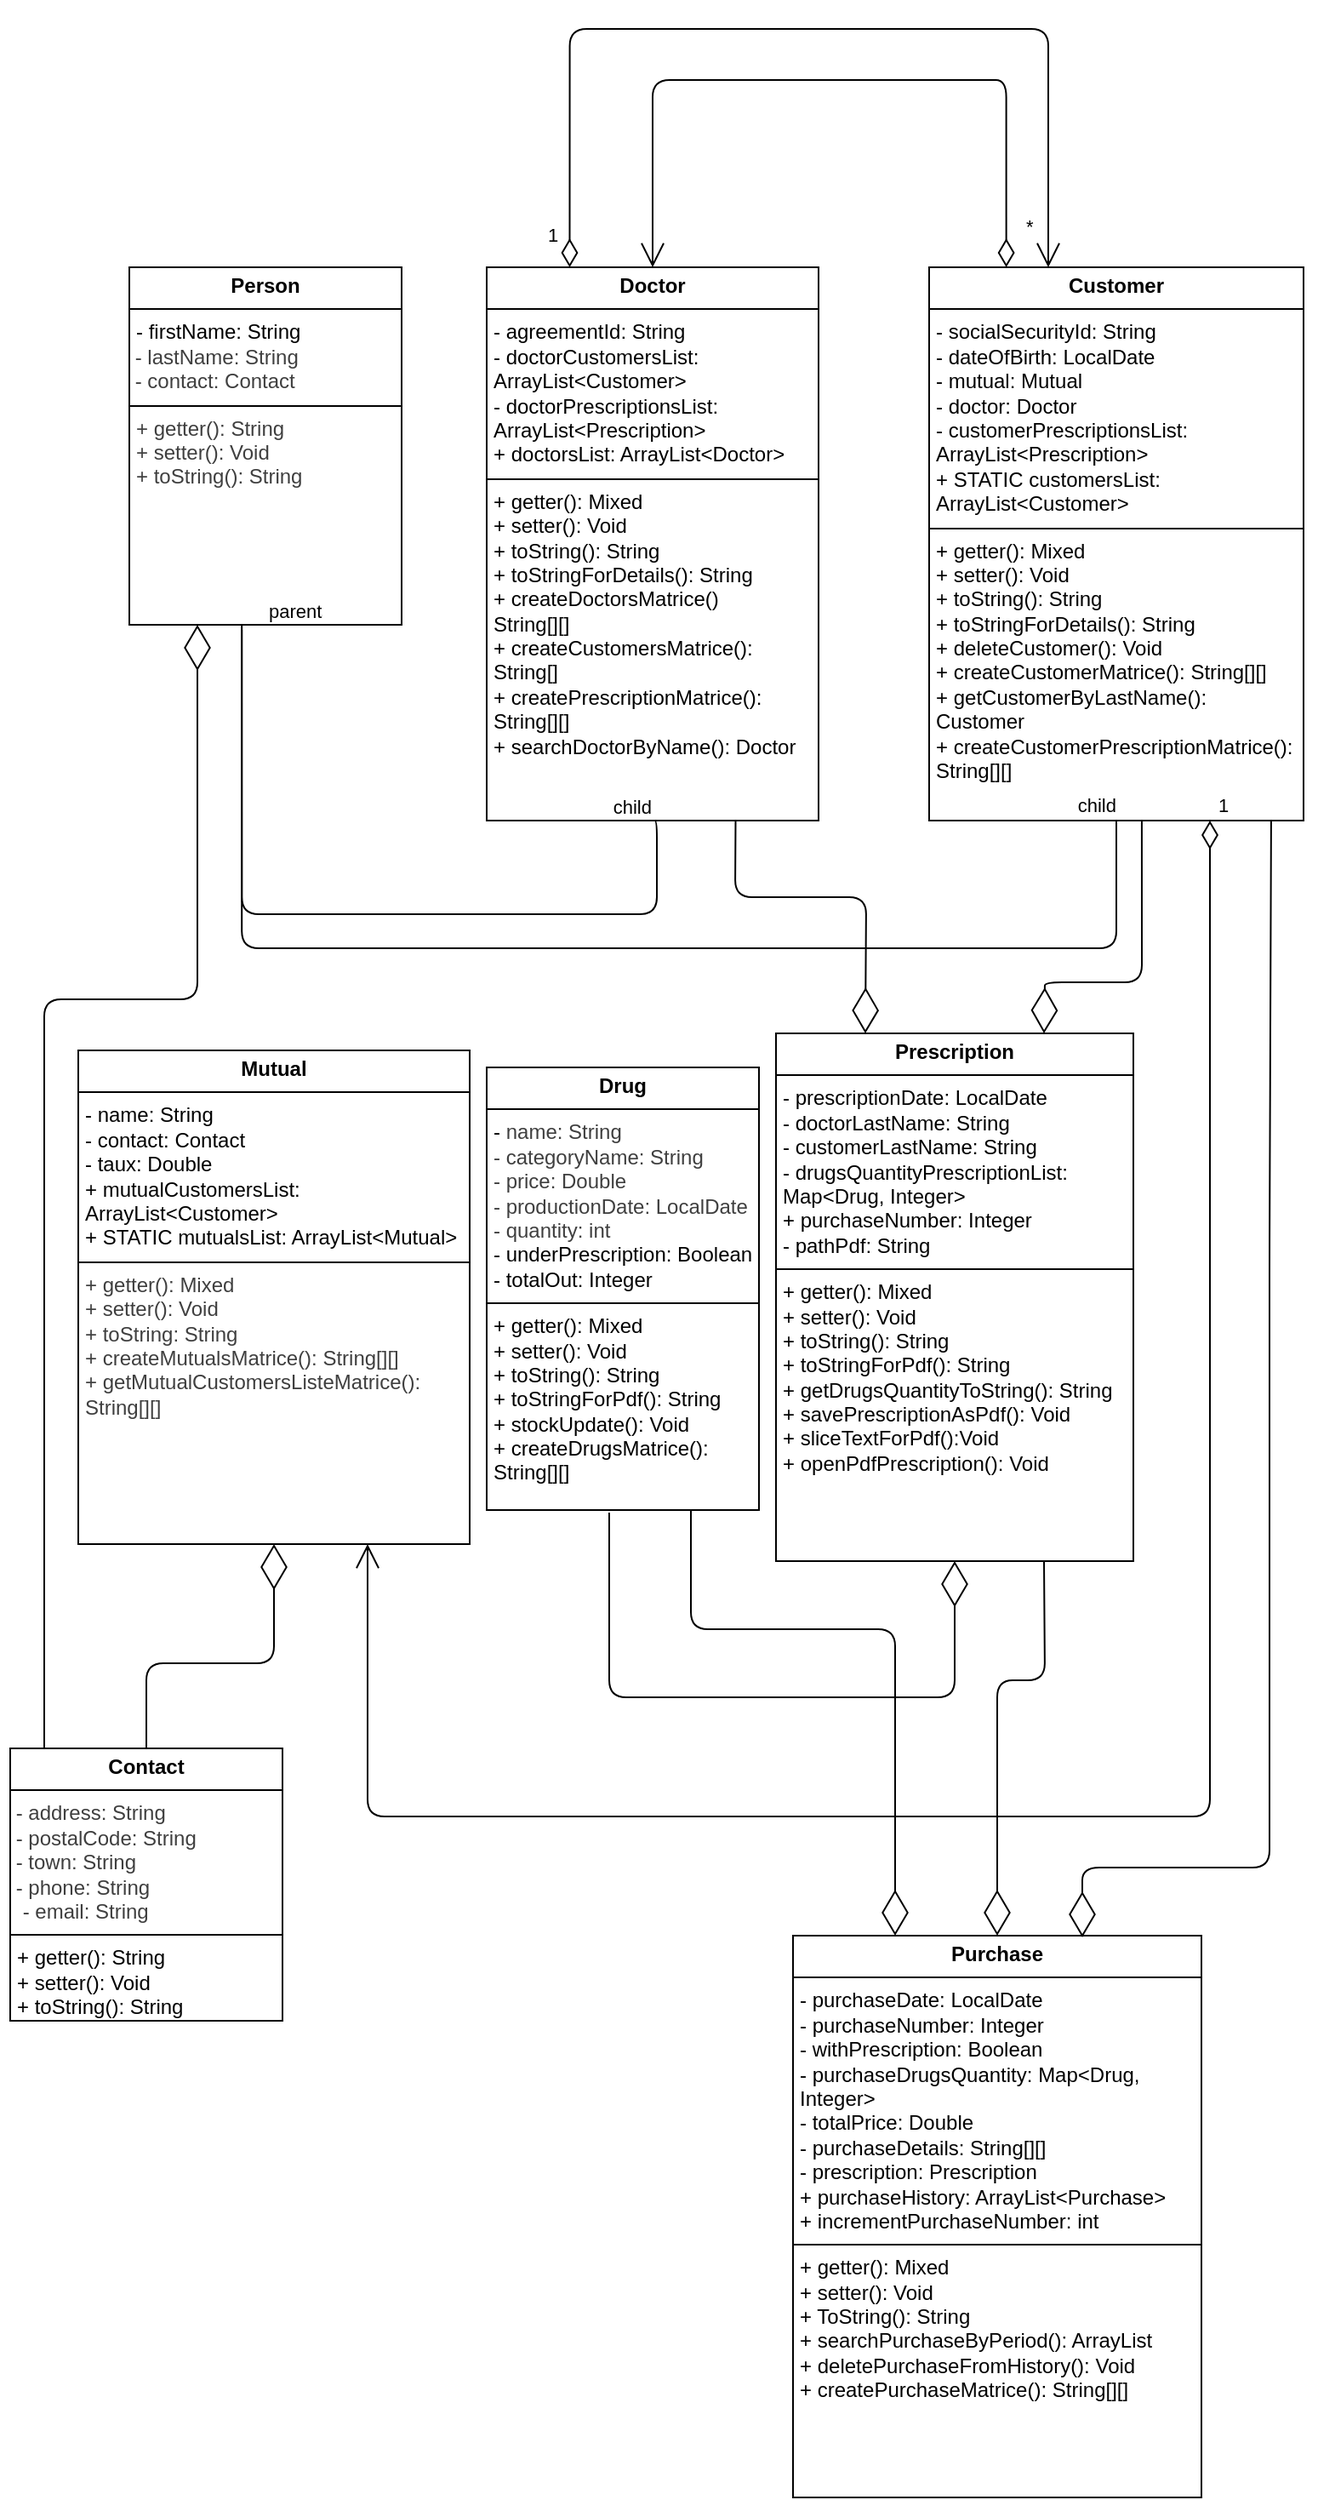 <mxfile>
    <diagram id="5hlDCmyjiU4INu_XSfM-" name="Page-1">
        <mxGraphModel dx="1326" dy="1879" grid="1" gridSize="10" guides="1" tooltips="1" connect="1" arrows="1" fold="1" page="1" pageScale="1" pageWidth="850" pageHeight="1100" math="0" shadow="0">
            <root>
                <mxCell id="0"/>
                <mxCell id="1" parent="0"/>
                <mxCell id="24" value="&lt;p style=&quot;margin:0px;margin-top:4px;text-align:center;&quot;&gt;&lt;b&gt;Person&lt;/b&gt;&lt;/p&gt;&lt;hr size=&quot;1&quot; style=&quot;border-style:solid;&quot;&gt;&lt;p style=&quot;color: rgb(63, 63, 63); scrollbar-color: rgb(226, 226, 226) rgb(251, 251, 251); margin: 0px 0px 0px 4px;&quot;&gt;&lt;span style=&quot;scrollbar-color: rgb(226, 226, 226) rgb(251, 251, 251); text-align: center; color: rgb(0, 0, 0);&quot;&gt;- firstName: String&lt;/span&gt;&lt;/p&gt;&lt;div style=&quot;scrollbar-color: rgb(226, 226, 226) rgb(251, 251, 251); color: rgb(63, 63, 63);&quot;&gt;&lt;span style=&quot;scrollbar-color: rgb(226, 226, 226) rgb(251, 251, 251); text-align: center; background-color: transparent; color: rgb(63, 63, 63);&quot;&gt;&amp;nbsp;- lastName: String&lt;/span&gt;&lt;/div&gt;&lt;div style=&quot;scrollbar-color: rgb(226, 226, 226) rgb(251, 251, 251); color: rgb(63, 63, 63);&quot;&gt;&lt;span style=&quot;scrollbar-color: rgb(226, 226, 226) rgb(251, 251, 251); text-align: center; background-color: transparent; color: rgb(63, 63, 63);&quot;&gt;&amp;nbsp;- contact: Contact&lt;/span&gt;&lt;/div&gt;&lt;hr size=&quot;1&quot; style=&quot;border-style:solid;&quot;&gt;&lt;p style=&quot;margin:0px;margin-left:4px;&quot;&gt;&lt;span style=&quot;color: rgb(63, 63, 63);&quot;&gt;+ getter(): String&lt;/span&gt;&lt;/p&gt;&lt;p style=&quot;margin:0px;margin-left:4px;&quot;&gt;&lt;span style=&quot;color: rgb(63, 63, 63);&quot;&gt;+ setter(): Void&lt;/span&gt;&lt;/p&gt;&lt;p style=&quot;margin:0px;margin-left:4px;&quot;&gt;&lt;span style=&quot;color: rgb(63, 63, 63);&quot;&gt;+ toString(): String&lt;/span&gt;&lt;/p&gt;" style="verticalAlign=top;align=left;overflow=fill;html=1;whiteSpace=wrap;" parent="1" vertex="1">
                    <mxGeometry x="100" y="-100" width="160" height="210" as="geometry"/>
                </mxCell>
                <mxCell id="25" value="&lt;p style=&quot;margin:0px;margin-top:4px;text-align:center;&quot;&gt;&lt;b&gt;Customer&lt;/b&gt;&lt;/p&gt;&lt;hr size=&quot;1&quot; style=&quot;border-style:solid;&quot;&gt;&lt;p style=&quot;margin:0px;margin-left:4px;&quot;&gt;- socialSecurityId: String&lt;/p&gt;&lt;p style=&quot;margin:0px;margin-left:4px;&quot;&gt;- dateOfBirth: LocalDate&lt;/p&gt;&lt;p style=&quot;margin:0px;margin-left:4px;&quot;&gt;- mutual: Mutual&lt;/p&gt;&lt;p style=&quot;margin:0px;margin-left:4px;&quot;&gt;- doctor: Doctor&lt;/p&gt;&lt;p style=&quot;margin:0px;margin-left:4px;&quot;&gt;- customerPrescriptionsList: ArrayList&amp;lt;Prescription&amp;gt;&lt;/p&gt;&lt;p style=&quot;margin:0px;margin-left:4px;&quot;&gt;+ STATIC customersList: ArrayList&amp;lt;Customer&amp;gt;&lt;/p&gt;&lt;hr size=&quot;1&quot; style=&quot;border-style:solid;&quot;&gt;&lt;p style=&quot;margin:0px;margin-left:4px;&quot;&gt;+ getter(): Mixed&lt;/p&gt;&lt;p style=&quot;margin:0px;margin-left:4px;&quot;&gt;+ setter(): Void&lt;/p&gt;&lt;p style=&quot;margin:0px;margin-left:4px;&quot;&gt;+ toString(): String&lt;/p&gt;&lt;p style=&quot;margin:0px;margin-left:4px;&quot;&gt;+ toStringForDetails(): String&lt;/p&gt;&lt;p style=&quot;margin:0px;margin-left:4px;&quot;&gt;+ deleteCustomer(): Void&lt;/p&gt;&lt;p style=&quot;margin:0px;margin-left:4px;&quot;&gt;+ createCustomerMatrice(): String[][]&lt;/p&gt;&lt;p style=&quot;margin:0px;margin-left:4px;&quot;&gt;+ getCustomerByLastName():&lt;/p&gt;&lt;p style=&quot;margin:0px;margin-left:4px;&quot;&gt;Customer&lt;/p&gt;&lt;p style=&quot;margin:0px;margin-left:4px;&quot;&gt;+ createCustomerPrescriptionMatrice():&lt;/p&gt;&lt;p style=&quot;margin:0px;margin-left:4px;&quot;&gt;String[][]&lt;/p&gt;" style="verticalAlign=top;align=left;overflow=fill;html=1;whiteSpace=wrap;" parent="1" vertex="1">
                    <mxGeometry x="570" y="-100" width="220" height="325" as="geometry"/>
                </mxCell>
                <mxCell id="33" value="&lt;p style=&quot;margin:0px;margin-top:4px;text-align:center;&quot;&gt;&lt;b&gt;Drug&lt;/b&gt;&lt;/p&gt;&lt;hr size=&quot;1&quot; style=&quot;border-style:solid;&quot;&gt;&lt;p style=&quot;margin:0px;margin-left:4px;&quot;&gt;-&amp;nbsp;&lt;span style=&quot;color: rgb(63, 63, 63); background-color: transparent;&quot;&gt;name: String&lt;/span&gt;&lt;/p&gt;&lt;p style=&quot;color: rgb(63, 63, 63); scrollbar-color: rgb(226, 226, 226) rgb(251, 251, 251); margin: 0px 0px 0px 4px;&quot;&gt;- categoryName: String&lt;/p&gt;&lt;p style=&quot;color: rgb(63, 63, 63); scrollbar-color: rgb(226, 226, 226) rgb(251, 251, 251); margin: 0px 0px 0px 4px;&quot;&gt;- price: Double&lt;/p&gt;&lt;p style=&quot;color: rgb(63, 63, 63); scrollbar-color: rgb(226, 226, 226) rgb(251, 251, 251); margin: 0px 0px 0px 4px;&quot;&gt;- productionDate: LocalDate&lt;/p&gt;&lt;p style=&quot;color: rgb(63, 63, 63); scrollbar-color: rgb(226, 226, 226) rgb(251, 251, 251); margin: 0px 0px 0px 4px;&quot;&gt;- quantity: int&lt;/p&gt;&lt;p style=&quot;margin:0px;margin-left:4px;&quot;&gt;- underPrescription: Boolean&lt;/p&gt;&lt;p style=&quot;margin:0px;margin-left:4px;&quot;&gt;- totalOut: Integer&lt;/p&gt;&lt;hr size=&quot;1&quot; style=&quot;border-style:solid;&quot;&gt;&lt;p style=&quot;margin:0px;margin-left:4px;&quot;&gt;+ getter(): Mixed&lt;/p&gt;&lt;p style=&quot;margin:0px;margin-left:4px;&quot;&gt;+ setter(): Void&lt;/p&gt;&lt;p style=&quot;margin:0px;margin-left:4px;&quot;&gt;+ toString(): String&lt;/p&gt;&lt;p style=&quot;margin:0px;margin-left:4px;&quot;&gt;+ toStringForPdf(): String&lt;/p&gt;&lt;p style=&quot;margin:0px;margin-left:4px;&quot;&gt;+ stockUpdate(): Void&lt;/p&gt;&lt;p style=&quot;margin:0px;margin-left:4px;&quot;&gt;+ createDrugsMatrice(): String[][]&lt;/p&gt;" style="verticalAlign=top;align=left;overflow=fill;html=1;whiteSpace=wrap;" parent="1" vertex="1">
                    <mxGeometry x="310" y="370" width="160" height="260" as="geometry"/>
                </mxCell>
                <mxCell id="34" value="&lt;p style=&quot;margin:0px;margin-top:4px;text-align:center;&quot;&gt;&lt;b&gt;Mutual&lt;/b&gt;&lt;/p&gt;&lt;hr size=&quot;1&quot; style=&quot;border-style:solid;&quot;&gt;&lt;p style=&quot;margin:0px;margin-left:4px;&quot;&gt;- name: String&lt;/p&gt;&lt;p style=&quot;margin:0px;margin-left:4px;&quot;&gt;&lt;span style=&quot;background-color: transparent; text-align: center;&quot;&gt;- contact: Contact&lt;/span&gt;&lt;/p&gt;&lt;p style=&quot;margin:0px;margin-left:4px;&quot;&gt;- taux: Double&lt;/p&gt;&lt;p style=&quot;margin:0px;margin-left:4px;&quot;&gt;+ mutualCustomersList:&amp;nbsp;&lt;/p&gt;&lt;p style=&quot;margin:0px;margin-left:4px;&quot;&gt;ArrayList&amp;lt;Customer&amp;gt;&lt;/p&gt;&lt;p style=&quot;margin:0px;margin-left:4px;&quot;&gt;+ STATIC mutualsList: ArrayList&amp;lt;Mutual&amp;gt;&lt;/p&gt;&lt;hr size=&quot;1&quot; style=&quot;border-style:solid;&quot;&gt;&lt;p style=&quot;color: rgb(63, 63, 63); scrollbar-color: rgb(226, 226, 226) rgb(251, 251, 251); margin: 0px 0px 0px 4px;&quot;&gt;+ getter(): Mixed&lt;/p&gt;&lt;p style=&quot;color: rgb(63, 63, 63); scrollbar-color: rgb(226, 226, 226) rgb(251, 251, 251); margin: 0px 0px 0px 4px;&quot;&gt;+ setter(): Void&lt;/p&gt;&lt;p style=&quot;color: rgb(63, 63, 63); scrollbar-color: rgb(226, 226, 226) rgb(251, 251, 251); margin: 0px 0px 0px 4px;&quot;&gt;+ toString: String&lt;/p&gt;&lt;p style=&quot;color: rgb(63, 63, 63); scrollbar-color: rgb(226, 226, 226) rgb(251, 251, 251); margin: 0px 0px 0px 4px;&quot;&gt;+ createMutualsMatrice(): String[][]&lt;/p&gt;&lt;p style=&quot;color: rgb(63, 63, 63); scrollbar-color: rgb(226, 226, 226) rgb(251, 251, 251); margin: 0px 0px 0px 4px;&quot;&gt;+ getMutualCustomersListeMatrice():&lt;/p&gt;&lt;p style=&quot;color: rgb(63, 63, 63); scrollbar-color: rgb(226, 226, 226) rgb(251, 251, 251); margin: 0px 0px 0px 4px;&quot;&gt;String[][]&lt;/p&gt;&lt;p style=&quot;color: rgb(63, 63, 63); scrollbar-color: rgb(226, 226, 226) rgb(251, 251, 251); margin: 0px 0px 0px 4px;&quot;&gt;&lt;br&gt;&lt;/p&gt;&lt;p style=&quot;color: rgb(63, 63, 63); scrollbar-color: rgb(226, 226, 226) rgb(251, 251, 251); margin: 0px 0px 0px 4px;&quot;&gt;&lt;br&gt;&lt;/p&gt;" style="verticalAlign=top;align=left;overflow=fill;html=1;whiteSpace=wrap;" parent="1" vertex="1">
                    <mxGeometry x="70" y="360" width="230" height="290" as="geometry"/>
                </mxCell>
                <mxCell id="26" value="&lt;p style=&quot;margin:0px;margin-top:4px;text-align:center;&quot;&gt;&lt;b&gt;Doctor&lt;/b&gt;&lt;/p&gt;&lt;hr size=&quot;1&quot; style=&quot;border-style:solid;&quot;&gt;&lt;p style=&quot;margin:0px;margin-left:4px;&quot;&gt;- agreementId: String&lt;/p&gt;&lt;p style=&quot;margin:0px;margin-left:4px;&quot;&gt;- doctorCustomersList: ArrayList&amp;lt;Customer&amp;gt;&lt;/p&gt;&lt;p style=&quot;margin:0px;margin-left:4px;&quot;&gt;- doctorPrescriptionsList: ArrayList&amp;lt;Prescription&amp;gt;&lt;/p&gt;&lt;p style=&quot;margin:0px;margin-left:4px;&quot;&gt;+ doctorsList: ArrayList&amp;lt;Doctor&amp;gt;&lt;/p&gt;&lt;hr size=&quot;1&quot; style=&quot;border-style:solid;&quot;&gt;&lt;p style=&quot;margin:0px;margin-left:4px;&quot;&gt;+ getter(): Mixed&lt;/p&gt;&lt;p style=&quot;margin:0px;margin-left:4px;&quot;&gt;+ setter(): Void&lt;/p&gt;&lt;p style=&quot;margin:0px;margin-left:4px;&quot;&gt;+ toString(): String&lt;/p&gt;&lt;p style=&quot;margin:0px;margin-left:4px;&quot;&gt;+ toStringForDetails(): String&lt;/p&gt;&lt;p style=&quot;margin:0px;margin-left:4px;&quot;&gt;+ createDoctorsMatrice()&lt;/p&gt;&lt;p style=&quot;margin:0px;margin-left:4px;&quot;&gt;String[][]&lt;/p&gt;&lt;p style=&quot;margin:0px;margin-left:4px;&quot;&gt;+ createCustomersMatrice():&lt;/p&gt;&lt;p style=&quot;margin:0px;margin-left:4px;&quot;&gt;String[]&lt;/p&gt;&lt;p style=&quot;margin:0px;margin-left:4px;&quot;&gt;+ createPrescriptionMatrice():&lt;/p&gt;&lt;p style=&quot;margin:0px;margin-left:4px;&quot;&gt;String[][]&lt;/p&gt;&lt;p style=&quot;margin:0px;margin-left:4px;&quot;&gt;+ searchDoctorByName(): Doctor&lt;/p&gt;" style="verticalAlign=top;align=left;overflow=fill;html=1;whiteSpace=wrap;" parent="1" vertex="1">
                    <mxGeometry x="310" y="-100" width="195" height="325" as="geometry"/>
                </mxCell>
                <mxCell id="40" value="" style="endArrow=none;html=1;edgeStyle=orthogonalEdgeStyle;exitX=0.413;exitY=1.014;exitDx=0;exitDy=0;exitPerimeter=0;entryX=0.5;entryY=1;entryDx=0;entryDy=0;" parent="1" source="24" target="25" edge="1">
                    <mxGeometry relative="1" as="geometry">
                        <mxPoint x="340" y="300" as="sourcePoint"/>
                        <mxPoint x="500" y="300" as="targetPoint"/>
                        <Array as="points">
                            <mxPoint x="166" y="300"/>
                            <mxPoint x="680" y="300"/>
                        </Array>
                    </mxGeometry>
                </mxCell>
                <mxCell id="41" value="parent" style="edgeLabel;resizable=0;html=1;align=left;verticalAlign=bottom;" parent="40" connectable="0" vertex="1">
                    <mxGeometry x="-1" relative="1" as="geometry">
                        <mxPoint x="14" y="-3" as="offset"/>
                    </mxGeometry>
                </mxCell>
                <mxCell id="42" value="child" style="edgeLabel;resizable=0;html=1;align=right;verticalAlign=bottom;" parent="40" connectable="0" vertex="1">
                    <mxGeometry x="1" relative="1" as="geometry"/>
                </mxCell>
                <mxCell id="43" value="" style="endArrow=none;html=1;edgeStyle=orthogonalEdgeStyle;exitX=0.413;exitY=1;exitDx=0;exitDy=0;exitPerimeter=0;entryX=0.5;entryY=1;entryDx=0;entryDy=0;" parent="1" source="24" target="26" edge="1">
                    <mxGeometry relative="1" as="geometry">
                        <mxPoint x="340" y="300" as="sourcePoint"/>
                        <mxPoint x="500" y="300" as="targetPoint"/>
                        <Array as="points">
                            <mxPoint x="166" y="280"/>
                            <mxPoint x="410" y="280"/>
                            <mxPoint x="410" y="225"/>
                        </Array>
                    </mxGeometry>
                </mxCell>
                <mxCell id="44" value="parent" style="edgeLabel;resizable=0;html=1;align=left;verticalAlign=bottom;" parent="43" connectable="0" vertex="1">
                    <mxGeometry x="-1" relative="1" as="geometry">
                        <mxPoint x="14" as="offset"/>
                    </mxGeometry>
                </mxCell>
                <mxCell id="45" value="child" style="edgeLabel;resizable=0;html=1;align=right;verticalAlign=bottom;" parent="43" connectable="0" vertex="1">
                    <mxGeometry x="1" relative="1" as="geometry"/>
                </mxCell>
                <mxCell id="46" value="&lt;p style=&quot;margin:0px;margin-top:4px;text-align:center;&quot;&gt;&lt;b&gt;Prescription&lt;/b&gt;&lt;/p&gt;&lt;hr size=&quot;1&quot; style=&quot;border-style:solid;&quot;&gt;&lt;p style=&quot;margin:0px;margin-left:4px;&quot;&gt;- prescriptionDate: LocalDate&lt;/p&gt;&lt;p style=&quot;margin:0px;margin-left:4px;&quot;&gt;- doctorLastName: String&lt;/p&gt;&lt;p style=&quot;margin:0px;margin-left:4px;&quot;&gt;- customerLastName: String&lt;/p&gt;&lt;p style=&quot;margin:0px;margin-left:4px;&quot;&gt;- drugsQuantityPrescriptionList: Map&amp;lt;Drug, Integer&amp;gt;&lt;/p&gt;&lt;p style=&quot;margin:0px;margin-left:4px;&quot;&gt;+ purchaseNumber: Integer&lt;/p&gt;&lt;p style=&quot;margin:0px;margin-left:4px;&quot;&gt;- pathPdf: String&lt;/p&gt;&lt;hr size=&quot;1&quot; style=&quot;border-style:solid;&quot;&gt;&lt;p style=&quot;margin:0px;margin-left:4px;&quot;&gt;+ getter(): Mixed&lt;/p&gt;&lt;p style=&quot;margin:0px;margin-left:4px;&quot;&gt;+ setter(): Void&lt;/p&gt;&lt;p style=&quot;margin:0px;margin-left:4px;&quot;&gt;+ toString(): String&lt;/p&gt;&lt;p style=&quot;margin:0px;margin-left:4px;&quot;&gt;+ toStringForPdf(): String&lt;/p&gt;&lt;p style=&quot;margin:0px;margin-left:4px;&quot;&gt;+ getDrugsQuantityToString(): String&lt;/p&gt;&lt;p style=&quot;margin:0px;margin-left:4px;&quot;&gt;+ savePrescriptionAsPdf(): Void&lt;/p&gt;&lt;p style=&quot;margin:0px;margin-left:4px;&quot;&gt;+ sliceTextForPdf():Void&lt;/p&gt;&lt;p style=&quot;margin:0px;margin-left:4px;&quot;&gt;+ openPdfPrescription(): Void&lt;/p&gt;" style="verticalAlign=top;align=left;overflow=fill;html=1;whiteSpace=wrap;" parent="1" vertex="1">
                    <mxGeometry x="480" y="350" width="210" height="310" as="geometry"/>
                </mxCell>
                <mxCell id="48" value="" style="endArrow=diamondThin;endFill=0;endSize=24;html=1;exitX=0.45;exitY=1.006;exitDx=0;exitDy=0;exitPerimeter=0;entryX=0.5;entryY=1;entryDx=0;entryDy=0;" parent="1" source="33" target="46" edge="1">
                    <mxGeometry width="160" relative="1" as="geometry">
                        <mxPoint x="370" y="640" as="sourcePoint"/>
                        <mxPoint x="530" y="640" as="targetPoint"/>
                        <Array as="points">
                            <mxPoint x="382" y="740"/>
                            <mxPoint x="470" y="740"/>
                            <mxPoint x="585" y="740"/>
                        </Array>
                    </mxGeometry>
                </mxCell>
                <mxCell id="49" value="" style="endArrow=diamondThin;endFill=0;endSize=24;html=1;exitX=0.568;exitY=1;exitDx=0;exitDy=0;exitPerimeter=0;entryX=0.75;entryY=0;entryDx=0;entryDy=0;" parent="1" source="25" target="46" edge="1">
                    <mxGeometry width="160" relative="1" as="geometry">
                        <mxPoint x="680" y="340" as="sourcePoint"/>
                        <mxPoint x="600" y="350" as="targetPoint"/>
                        <Array as="points">
                            <mxPoint x="695" y="320"/>
                            <mxPoint x="638" y="320"/>
                        </Array>
                    </mxGeometry>
                </mxCell>
                <mxCell id="50" value="" style="endArrow=diamondThin;endFill=0;endSize=24;html=1;entryX=0.25;entryY=0;entryDx=0;entryDy=0;exitX=0.75;exitY=1;exitDx=0;exitDy=0;" parent="1" source="26" target="46" edge="1">
                    <mxGeometry width="160" relative="1" as="geometry">
                        <mxPoint x="390" y="310" as="sourcePoint"/>
                        <mxPoint x="550" y="310" as="targetPoint"/>
                        <Array as="points">
                            <mxPoint x="456" y="270"/>
                            <mxPoint x="533" y="270"/>
                        </Array>
                    </mxGeometry>
                </mxCell>
                <mxCell id="52" value="1" style="endArrow=open;html=1;endSize=12;startArrow=diamondThin;startSize=14;startFill=0;edgeStyle=orthogonalEdgeStyle;align=left;verticalAlign=bottom;exitX=0.25;exitY=0;exitDx=0;exitDy=0;" parent="1" source="26" edge="1">
                    <mxGeometry x="-0.967" y="15" relative="1" as="geometry">
                        <mxPoint x="470" y="20" as="sourcePoint"/>
                        <mxPoint x="640" y="-100" as="targetPoint"/>
                        <Array as="points">
                            <mxPoint x="359" y="-240"/>
                            <mxPoint x="640" y="-240"/>
                        </Array>
                        <mxPoint as="offset"/>
                    </mxGeometry>
                </mxCell>
                <mxCell id="53" value="*" style="endArrow=open;html=1;endSize=12;startArrow=diamondThin;startSize=14;startFill=0;edgeStyle=orthogonalEdgeStyle;align=left;verticalAlign=bottom;entryX=0.5;entryY=0;entryDx=0;entryDy=0;exitX=0.206;exitY=0;exitDx=0;exitDy=0;exitPerimeter=0;" parent="1" source="25" target="26" edge="1">
                    <mxGeometry x="-0.933" y="-10" relative="1" as="geometry">
                        <mxPoint x="710" y="-49" as="sourcePoint"/>
                        <mxPoint x="665" y="-50" as="targetPoint"/>
                        <Array as="points">
                            <mxPoint x="603" y="-210"/>
                            <mxPoint x="425" y="-210"/>
                        </Array>
                        <mxPoint as="offset"/>
                    </mxGeometry>
                </mxCell>
                <mxCell id="58" value="1" style="endArrow=open;html=1;endSize=12;startArrow=diamondThin;startSize=14;startFill=0;edgeStyle=orthogonalEdgeStyle;align=left;verticalAlign=bottom;exitX=0.75;exitY=1;exitDx=0;exitDy=0;" parent="1" source="25" edge="1">
                    <mxGeometry x="-1" y="3" relative="1" as="geometry">
                        <mxPoint x="670" y="380" as="sourcePoint"/>
                        <mxPoint x="240" y="650" as="targetPoint"/>
                        <Array as="points">
                            <mxPoint x="735" y="810"/>
                            <mxPoint x="240" y="810"/>
                        </Array>
                    </mxGeometry>
                </mxCell>
                <mxCell id="59" value="&lt;p style=&quot;margin:0px;margin-top:4px;text-align:center;&quot;&gt;&lt;b&gt;Contact&lt;/b&gt;&lt;/p&gt;&lt;hr size=&quot;1&quot; style=&quot;border-style:solid;&quot;&gt;&lt;div style=&quot;scrollbar-color: rgb(226, 226, 226) rgb(251, 251, 251); color: rgb(63, 63, 63);&quot;&gt;&lt;span style=&quot;scrollbar-color: rgb(226, 226, 226) rgb(251, 251, 251); text-align: center; background-color: transparent; color: rgb(63, 63, 63);&quot;&gt;&amp;nbsp;- address: String&lt;/span&gt;&lt;/div&gt;&lt;div style=&quot;scrollbar-color: rgb(226, 226, 226) rgb(251, 251, 251); color: rgb(63, 63, 63);&quot;&gt;&lt;span style=&quot;scrollbar-color: rgb(226, 226, 226) rgb(251, 251, 251); text-align: center; background-color: transparent; color: rgb(63, 63, 63);&quot;&gt;&amp;nbsp;- postalCode: String&lt;/span&gt;&lt;/div&gt;&lt;div style=&quot;scrollbar-color: rgb(226, 226, 226) rgb(251, 251, 251); color: rgb(63, 63, 63);&quot;&gt;&lt;span style=&quot;scrollbar-color: rgb(226, 226, 226) rgb(251, 251, 251); background-color: transparent; text-align: center; color: rgb(63, 63, 63);&quot;&gt;&amp;nbsp;- town: String&lt;/span&gt;&lt;/div&gt;&lt;div style=&quot;scrollbar-color: rgb(226, 226, 226) rgb(251, 251, 251); color: rgb(63, 63, 63);&quot;&gt;&lt;span style=&quot;scrollbar-color: rgb(226, 226, 226) rgb(251, 251, 251); background-color: transparent; text-align: center; color: rgb(63, 63, 63);&quot;&gt;&amp;nbsp;- phone: String&lt;/span&gt;&lt;/div&gt;&lt;p style=&quot;color: rgb(63, 63, 63); scrollbar-color: rgb(226, 226, 226) rgb(251, 251, 251); margin: 0px 0px 0px 4px;&quot;&gt;&lt;span style=&quot;scrollbar-color: rgb(226, 226, 226) rgb(251, 251, 251); background-color: transparent; text-align: center; color: rgb(63, 63, 63);&quot;&gt;&amp;nbsp;- email: String&lt;/span&gt;&amp;nbsp;&lt;/p&gt;&lt;hr size=&quot;1&quot; style=&quot;border-style:solid;&quot;&gt;&lt;p style=&quot;margin:0px;margin-left:4px;&quot;&gt;+ getter(): String&lt;/p&gt;&lt;p style=&quot;margin:0px;margin-left:4px;&quot;&gt;+ setter(): Void&lt;/p&gt;&lt;p style=&quot;margin:0px;margin-left:4px;&quot;&gt;+ toString(): String&lt;/p&gt;" style="verticalAlign=top;align=left;overflow=fill;html=1;whiteSpace=wrap;" parent="1" vertex="1">
                    <mxGeometry x="30" y="770" width="160" height="160" as="geometry"/>
                </mxCell>
                <mxCell id="60" value="" style="endArrow=diamondThin;endFill=0;endSize=24;html=1;entryX=0.25;entryY=1;entryDx=0;entryDy=0;exitX=0.125;exitY=0;exitDx=0;exitDy=0;exitPerimeter=0;" parent="1" source="59" target="24" edge="1">
                    <mxGeometry width="160" relative="1" as="geometry">
                        <mxPoint x="-90" y="510" as="sourcePoint"/>
                        <mxPoint x="70" y="510" as="targetPoint"/>
                        <Array as="points">
                            <mxPoint x="50" y="520"/>
                            <mxPoint x="50" y="330"/>
                            <mxPoint x="140" y="330"/>
                        </Array>
                    </mxGeometry>
                </mxCell>
                <mxCell id="61" value="" style="endArrow=diamondThin;endFill=0;endSize=24;html=1;exitX=0.5;exitY=0;exitDx=0;exitDy=0;entryX=0.5;entryY=1;entryDx=0;entryDy=0;" parent="1" source="59" target="34" edge="1">
                    <mxGeometry width="160" relative="1" as="geometry">
                        <mxPoint x="60" y="590" as="sourcePoint"/>
                        <mxPoint x="170" y="564" as="targetPoint"/>
                        <Array as="points">
                            <mxPoint x="110" y="720"/>
                            <mxPoint x="185" y="720"/>
                        </Array>
                    </mxGeometry>
                </mxCell>
                <mxCell id="66" value="&lt;p style=&quot;margin:0px;margin-top:4px;text-align:center;&quot;&gt;&lt;b&gt;Purchase&lt;/b&gt;&lt;/p&gt;&lt;hr size=&quot;1&quot; style=&quot;border-style:solid;&quot;&gt;&lt;p style=&quot;margin:0px;margin-left:4px;&quot;&gt;- purchaseDate: LocalDate&lt;/p&gt;&lt;p style=&quot;margin:0px;margin-left:4px;&quot;&gt;- purchaseNumber: Integer&lt;/p&gt;&lt;p style=&quot;margin:0px;margin-left:4px;&quot;&gt;- withPrescription: Boolean&lt;/p&gt;&lt;p style=&quot;margin:0px;margin-left:4px;&quot;&gt;- purchaseDrugsQuantity: Map&amp;lt;Drug, Integer&amp;gt;&lt;/p&gt;&lt;p style=&quot;margin:0px;margin-left:4px;&quot;&gt;- totalPrice: Double&lt;/p&gt;&lt;p style=&quot;margin:0px;margin-left:4px;&quot;&gt;- purchaseDetails: String[][]&lt;/p&gt;&lt;p style=&quot;margin:0px;margin-left:4px;&quot;&gt;- prescription: Prescription&lt;/p&gt;&lt;p style=&quot;margin:0px;margin-left:4px;&quot;&gt;+ purchaseHistory: ArrayList&amp;lt;Purchase&amp;gt;&lt;/p&gt;&lt;p style=&quot;margin:0px;margin-left:4px;&quot;&gt;+ incrementPurchaseNumber: int&lt;/p&gt;&lt;hr size=&quot;1&quot; style=&quot;border-style:solid;&quot;&gt;&lt;p style=&quot;margin:0px;margin-left:4px;&quot;&gt;+ getter(): Mixed&lt;/p&gt;&lt;p style=&quot;margin:0px;margin-left:4px;&quot;&gt;+ setter(): Void&lt;/p&gt;&lt;p style=&quot;margin:0px;margin-left:4px;&quot;&gt;+ ToString(): String&lt;/p&gt;&lt;p style=&quot;margin:0px;margin-left:4px;&quot;&gt;+ searchPurchaseByPeriod(): ArrayList&lt;/p&gt;&lt;p style=&quot;margin:0px;margin-left:4px;&quot;&gt;+ deletePurchaseFromHistory(): Void&lt;/p&gt;&lt;p style=&quot;margin:0px;margin-left:4px;&quot;&gt;+ createPurchaseMatrice(): String[][]&lt;/p&gt;" style="verticalAlign=top;align=left;overflow=fill;html=1;whiteSpace=wrap;" parent="1" vertex="1">
                    <mxGeometry x="490" y="880" width="240" height="330" as="geometry"/>
                </mxCell>
                <mxCell id="68" value="" style="endArrow=diamondThin;endFill=0;endSize=24;html=1;entryX=0.5;entryY=0;entryDx=0;entryDy=0;exitX=0.75;exitY=1;exitDx=0;exitDy=0;" edge="1" parent="1" source="46" target="66">
                    <mxGeometry width="160" relative="1" as="geometry">
                        <mxPoint x="630" y="730" as="sourcePoint"/>
                        <mxPoint x="600" y="700" as="targetPoint"/>
                        <Array as="points">
                            <mxPoint x="638" y="730"/>
                            <mxPoint x="610" y="730"/>
                        </Array>
                    </mxGeometry>
                </mxCell>
                <mxCell id="69" value="" style="endArrow=diamondThin;endFill=0;endSize=24;html=1;exitX=0.75;exitY=1;exitDx=0;exitDy=0;entryX=0.25;entryY=0;entryDx=0;entryDy=0;" edge="1" parent="1" source="33" target="66">
                    <mxGeometry width="160" relative="1" as="geometry">
                        <mxPoint x="340" y="730" as="sourcePoint"/>
                        <mxPoint x="500" y="730" as="targetPoint"/>
                        <Array as="points">
                            <mxPoint x="430" y="700"/>
                            <mxPoint x="550" y="700"/>
                        </Array>
                    </mxGeometry>
                </mxCell>
                <mxCell id="70" value="" style="endArrow=diamondThin;endFill=0;endSize=24;html=1;exitX=0.868;exitY=0.997;exitDx=0;exitDy=0;exitPerimeter=0;entryX=0.75;entryY=0;entryDx=0;entryDy=0;" edge="1" parent="1">
                    <mxGeometry width="160" relative="1" as="geometry">
                        <mxPoint x="770.96" y="224.995" as="sourcePoint"/>
                        <mxPoint x="660" y="880.97" as="targetPoint"/>
                        <Array as="points">
                            <mxPoint x="770" y="480.97"/>
                            <mxPoint x="770" y="840"/>
                            <mxPoint x="660" y="840"/>
                        </Array>
                    </mxGeometry>
                </mxCell>
            </root>
        </mxGraphModel>
    </diagram>
</mxfile>